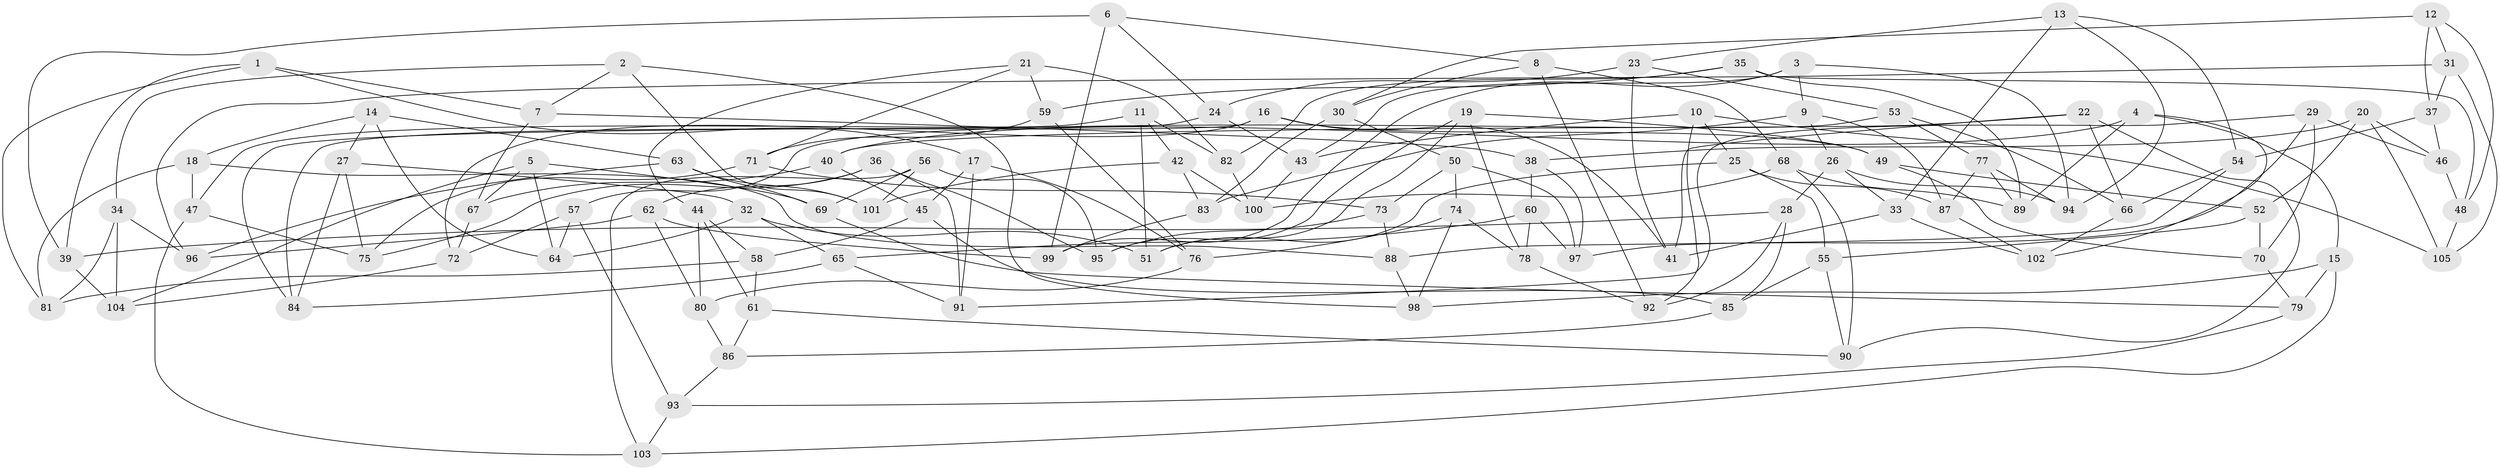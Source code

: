 // Generated by graph-tools (version 1.1) at 2025/37/03/09/25 02:37:47]
// undirected, 105 vertices, 210 edges
graph export_dot {
graph [start="1"]
  node [color=gray90,style=filled];
  1;
  2;
  3;
  4;
  5;
  6;
  7;
  8;
  9;
  10;
  11;
  12;
  13;
  14;
  15;
  16;
  17;
  18;
  19;
  20;
  21;
  22;
  23;
  24;
  25;
  26;
  27;
  28;
  29;
  30;
  31;
  32;
  33;
  34;
  35;
  36;
  37;
  38;
  39;
  40;
  41;
  42;
  43;
  44;
  45;
  46;
  47;
  48;
  49;
  50;
  51;
  52;
  53;
  54;
  55;
  56;
  57;
  58;
  59;
  60;
  61;
  62;
  63;
  64;
  65;
  66;
  67;
  68;
  69;
  70;
  71;
  72;
  73;
  74;
  75;
  76;
  77;
  78;
  79;
  80;
  81;
  82;
  83;
  84;
  85;
  86;
  87;
  88;
  89;
  90;
  91;
  92;
  93;
  94;
  95;
  96;
  97;
  98;
  99;
  100;
  101;
  102;
  103;
  104;
  105;
  1 -- 39;
  1 -- 17;
  1 -- 81;
  1 -- 7;
  2 -- 98;
  2 -- 7;
  2 -- 34;
  2 -- 101;
  3 -- 9;
  3 -- 99;
  3 -- 43;
  3 -- 94;
  4 -- 15;
  4 -- 102;
  4 -- 40;
  4 -- 89;
  5 -- 104;
  5 -- 69;
  5 -- 64;
  5 -- 67;
  6 -- 99;
  6 -- 8;
  6 -- 24;
  6 -- 39;
  7 -- 38;
  7 -- 67;
  8 -- 92;
  8 -- 30;
  8 -- 68;
  9 -- 87;
  9 -- 26;
  9 -- 83;
  10 -- 43;
  10 -- 105;
  10 -- 92;
  10 -- 25;
  11 -- 42;
  11 -- 82;
  11 -- 51;
  11 -- 47;
  12 -- 31;
  12 -- 48;
  12 -- 37;
  12 -- 30;
  13 -- 33;
  13 -- 23;
  13 -- 94;
  13 -- 54;
  14 -- 27;
  14 -- 18;
  14 -- 63;
  14 -- 64;
  15 -- 98;
  15 -- 79;
  15 -- 103;
  16 -- 41;
  16 -- 84;
  16 -- 49;
  16 -- 72;
  17 -- 91;
  17 -- 76;
  17 -- 45;
  18 -- 81;
  18 -- 88;
  18 -- 47;
  19 -- 95;
  19 -- 49;
  19 -- 78;
  19 -- 51;
  20 -- 38;
  20 -- 46;
  20 -- 105;
  20 -- 52;
  21 -- 82;
  21 -- 71;
  21 -- 44;
  21 -- 59;
  22 -- 41;
  22 -- 66;
  22 -- 40;
  22 -- 90;
  23 -- 53;
  23 -- 24;
  23 -- 41;
  24 -- 84;
  24 -- 43;
  25 -- 51;
  25 -- 87;
  25 -- 55;
  26 -- 28;
  26 -- 94;
  26 -- 33;
  27 -- 84;
  27 -- 75;
  27 -- 32;
  28 -- 39;
  28 -- 85;
  28 -- 92;
  29 -- 70;
  29 -- 46;
  29 -- 91;
  29 -- 97;
  30 -- 50;
  30 -- 83;
  31 -- 96;
  31 -- 105;
  31 -- 37;
  32 -- 64;
  32 -- 65;
  32 -- 51;
  33 -- 41;
  33 -- 102;
  34 -- 96;
  34 -- 104;
  34 -- 81;
  35 -- 59;
  35 -- 82;
  35 -- 48;
  35 -- 89;
  36 -- 75;
  36 -- 91;
  36 -- 95;
  36 -- 62;
  37 -- 46;
  37 -- 54;
  38 -- 60;
  38 -- 97;
  39 -- 104;
  40 -- 67;
  40 -- 45;
  42 -- 101;
  42 -- 83;
  42 -- 100;
  43 -- 100;
  44 -- 61;
  44 -- 58;
  44 -- 80;
  45 -- 85;
  45 -- 58;
  46 -- 48;
  47 -- 75;
  47 -- 103;
  48 -- 105;
  49 -- 70;
  49 -- 52;
  50 -- 74;
  50 -- 97;
  50 -- 73;
  52 -- 55;
  52 -- 70;
  53 -- 77;
  53 -- 66;
  53 -- 57;
  54 -- 88;
  54 -- 66;
  55 -- 90;
  55 -- 85;
  56 -- 101;
  56 -- 69;
  56 -- 95;
  56 -- 103;
  57 -- 64;
  57 -- 72;
  57 -- 93;
  58 -- 61;
  58 -- 81;
  59 -- 76;
  59 -- 71;
  60 -- 97;
  60 -- 65;
  60 -- 78;
  61 -- 90;
  61 -- 86;
  62 -- 96;
  62 -- 80;
  62 -- 99;
  63 -- 96;
  63 -- 101;
  63 -- 69;
  65 -- 84;
  65 -- 91;
  66 -- 102;
  67 -- 72;
  68 -- 90;
  68 -- 89;
  68 -- 100;
  69 -- 79;
  70 -- 79;
  71 -- 73;
  71 -- 75;
  72 -- 104;
  73 -- 88;
  73 -- 95;
  74 -- 78;
  74 -- 98;
  74 -- 76;
  76 -- 80;
  77 -- 87;
  77 -- 94;
  77 -- 89;
  78 -- 92;
  79 -- 93;
  80 -- 86;
  82 -- 100;
  83 -- 99;
  85 -- 86;
  86 -- 93;
  87 -- 102;
  88 -- 98;
  93 -- 103;
}
